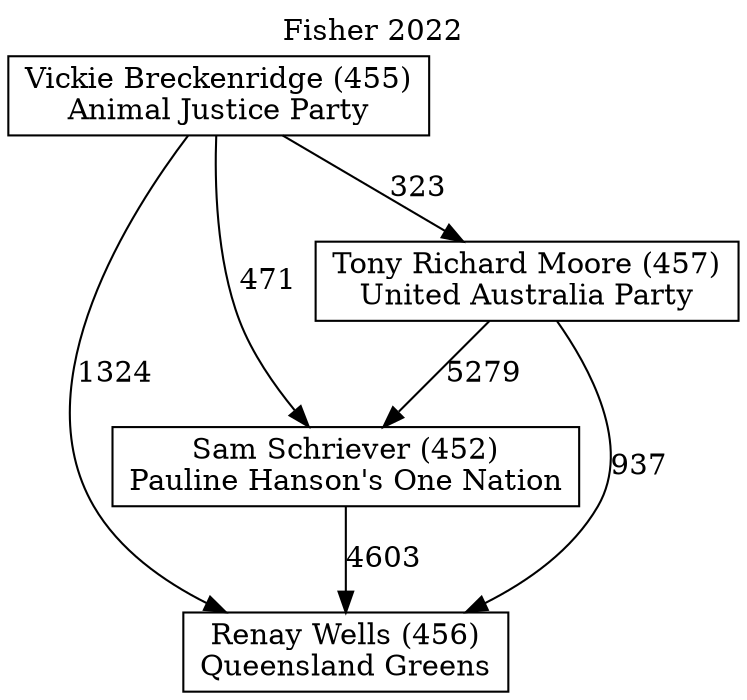 // House preference flow
digraph "Renay Wells (456)_Fisher_2022" {
	graph [label="Fisher 2022" labelloc=t mclimit=10]
	node [shape=box]
	"Renay Wells (456)" [label="Renay Wells (456)
Queensland Greens"]
	"Sam Schriever (452)" [label="Sam Schriever (452)
Pauline Hanson's One Nation"]
	"Vickie Breckenridge (455)" [label="Vickie Breckenridge (455)
Animal Justice Party"]
	"Tony Richard Moore (457)" [label="Tony Richard Moore (457)
United Australia Party"]
	"Vickie Breckenridge (455)" -> "Renay Wells (456)" [label=1324]
	"Tony Richard Moore (457)" -> "Renay Wells (456)" [label=937]
	"Tony Richard Moore (457)" -> "Sam Schriever (452)" [label=5279]
	"Vickie Breckenridge (455)" -> "Tony Richard Moore (457)" [label=323]
	"Sam Schriever (452)" -> "Renay Wells (456)" [label=4603]
	"Vickie Breckenridge (455)" -> "Sam Schriever (452)" [label=471]
}
